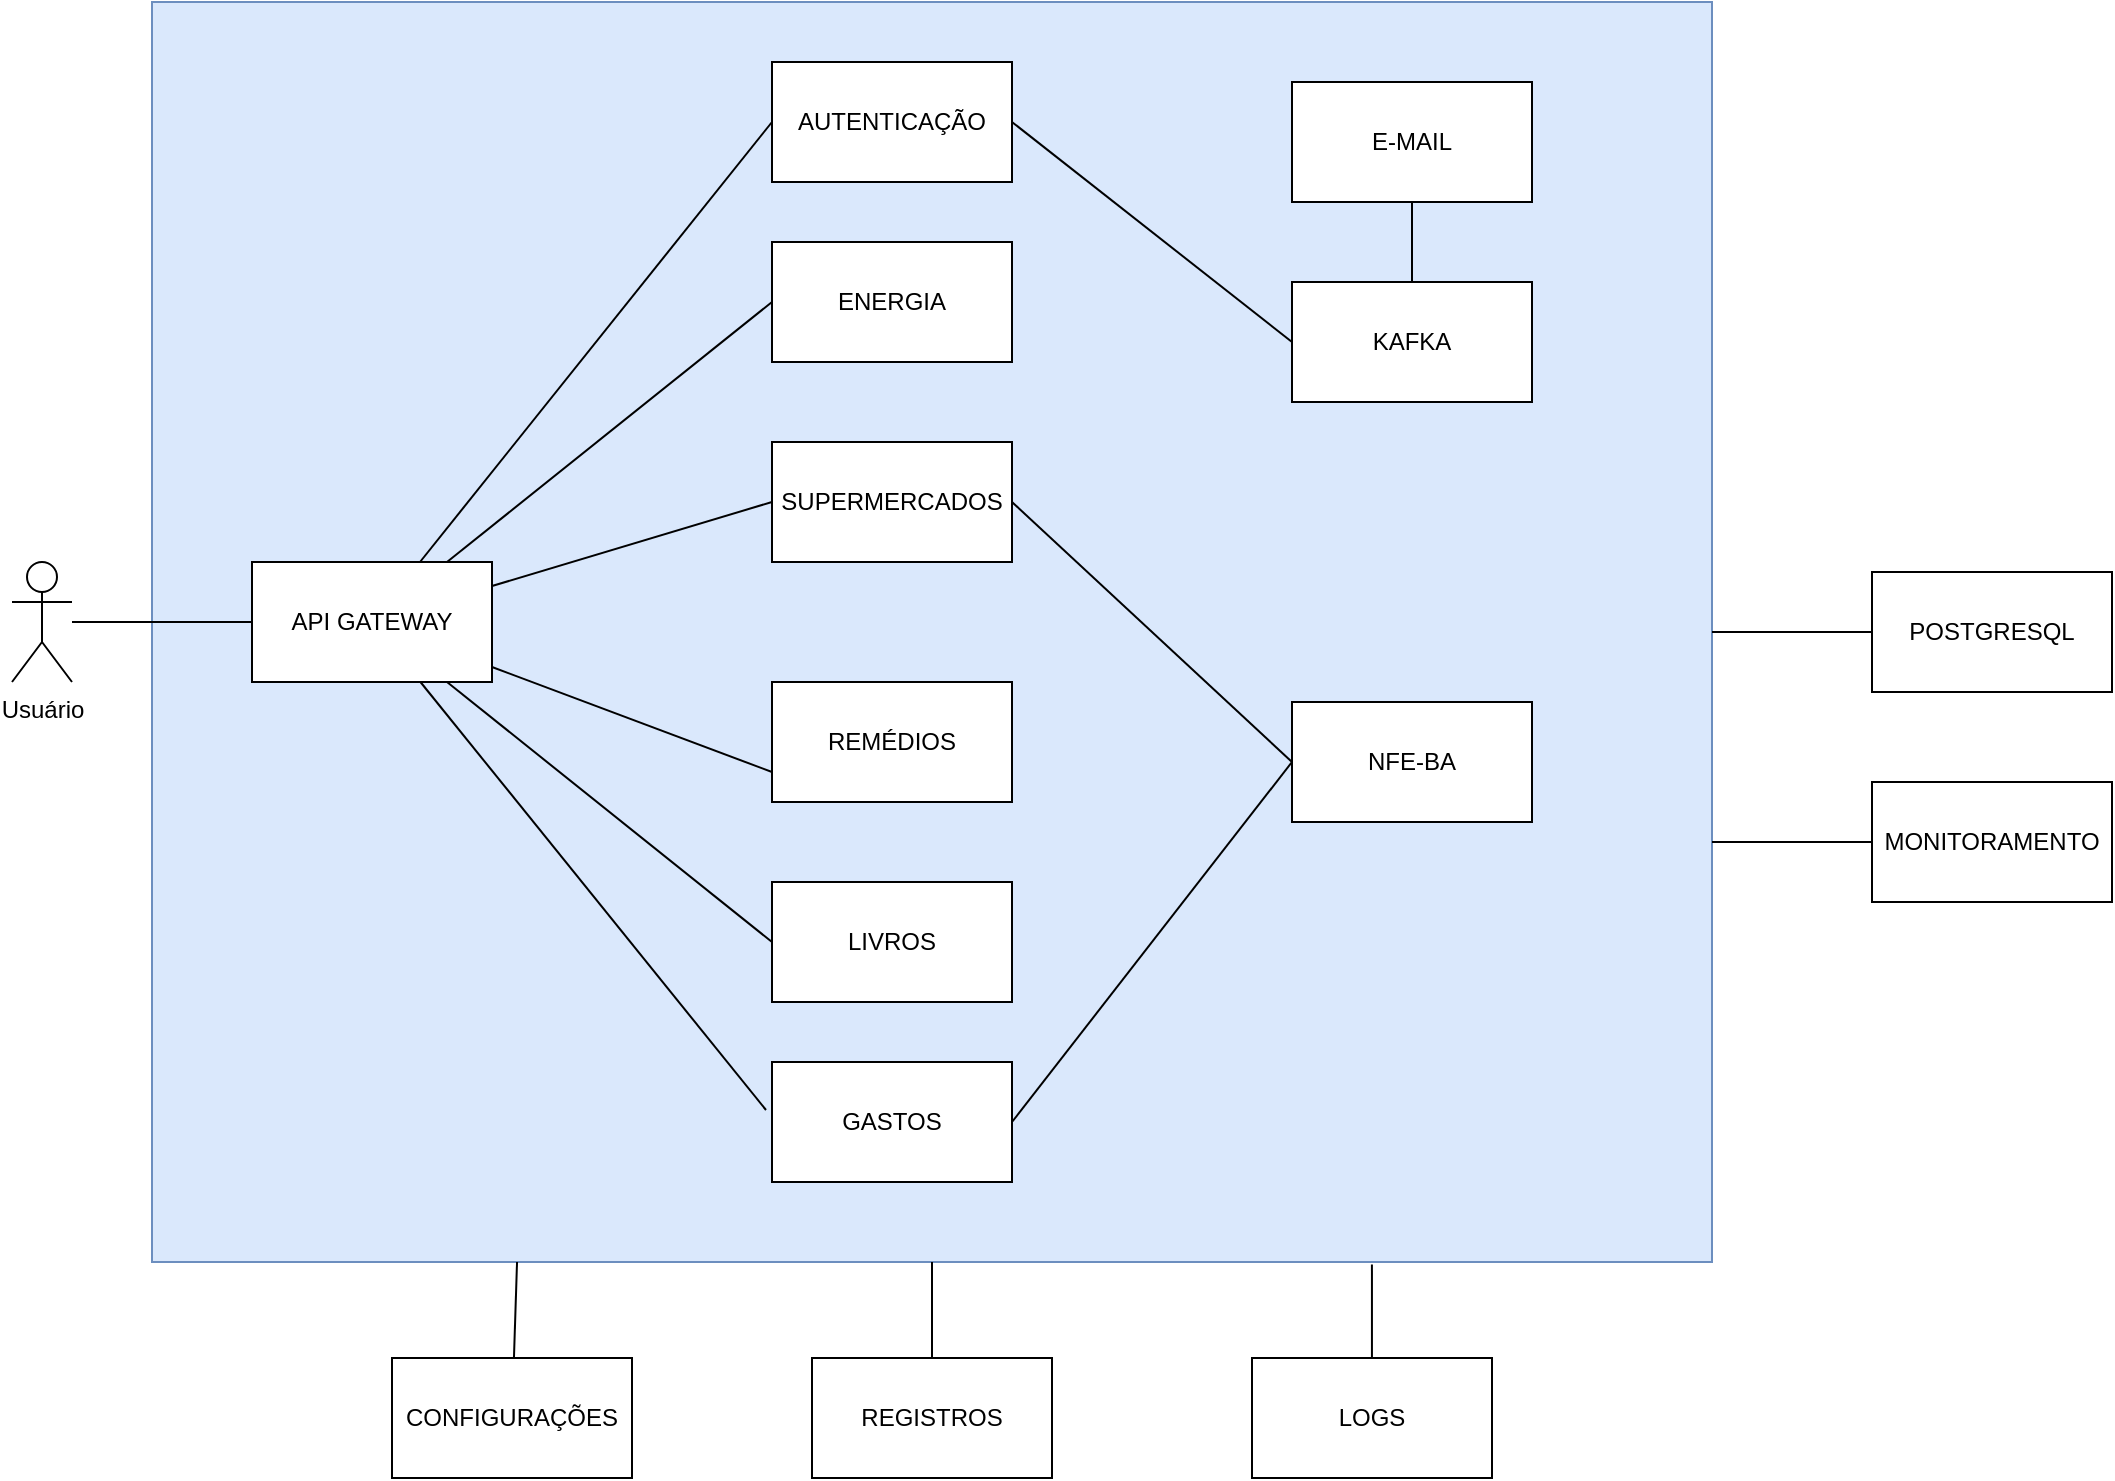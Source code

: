 <mxfile version="20.2.7" type="device"><diagram id="MxWBgo9OkskNwTC8IfR8" name="Page-1"><mxGraphModel dx="1426" dy="800" grid="1" gridSize="10" guides="1" tooltips="1" connect="1" arrows="1" fold="1" page="1" pageScale="1" pageWidth="1169" pageHeight="827" math="0" shadow="0"><root><mxCell id="0"/><mxCell id="1" parent="0"/><mxCell id="v7anAxAk3aXrUOUUDas8-21" value="" style="rounded=0;whiteSpace=wrap;html=1;fillColor=#dae8fc;strokeColor=#6c8ebf;" parent="1" vertex="1"><mxGeometry x="120" y="50" width="780" height="630" as="geometry"/></mxCell><mxCell id="mi-WX1YcxeQDYhKzjw-G-1" value="Usuário" style="shape=umlActor;verticalLabelPosition=bottom;verticalAlign=top;html=1;outlineConnect=0;" parent="1" vertex="1"><mxGeometry x="50" y="330" width="30" height="60" as="geometry"/></mxCell><mxCell id="v7anAxAk3aXrUOUUDas8-4" style="edgeStyle=none;rounded=0;orthogonalLoop=1;jettySize=auto;html=1;entryX=0;entryY=0.5;entryDx=0;entryDy=0;startArrow=none;startFill=0;endArrow=none;endFill=0;" parent="1" source="mi-WX1YcxeQDYhKzjw-G-2" target="mi-WX1YcxeQDYhKzjw-G-4" edge="1"><mxGeometry relative="1" as="geometry"/></mxCell><mxCell id="v7anAxAk3aXrUOUUDas8-7" style="edgeStyle=none;rounded=0;orthogonalLoop=1;jettySize=auto;html=1;entryX=0;entryY=0.5;entryDx=0;entryDy=0;startArrow=none;startFill=0;endArrow=none;endFill=0;" parent="1" source="mi-WX1YcxeQDYhKzjw-G-2" target="mi-WX1YcxeQDYhKzjw-G-6" edge="1"><mxGeometry relative="1" as="geometry"/></mxCell><mxCell id="v7anAxAk3aXrUOUUDas8-8" style="edgeStyle=none;rounded=0;orthogonalLoop=1;jettySize=auto;html=1;startArrow=none;startFill=0;entryX=0;entryY=0.75;entryDx=0;entryDy=0;endArrow=none;endFill=0;" parent="1" source="mi-WX1YcxeQDYhKzjw-G-2" target="mi-WX1YcxeQDYhKzjw-G-9" edge="1"><mxGeometry relative="1" as="geometry"/></mxCell><mxCell id="v7anAxAk3aXrUOUUDas8-10" style="edgeStyle=none;rounded=0;orthogonalLoop=1;jettySize=auto;html=1;entryX=-0.025;entryY=0.4;entryDx=0;entryDy=0;entryPerimeter=0;startArrow=none;startFill=0;endArrow=none;endFill=0;" parent="1" source="mi-WX1YcxeQDYhKzjw-G-2" target="mi-WX1YcxeQDYhKzjw-G-8" edge="1"><mxGeometry relative="1" as="geometry"/></mxCell><mxCell id="v7anAxAk3aXrUOUUDas8-32" style="edgeStyle=none;rounded=0;orthogonalLoop=1;jettySize=auto;html=1;entryX=0;entryY=0.5;entryDx=0;entryDy=0;startArrow=none;startFill=0;endArrow=none;endFill=0;" parent="1" source="mi-WX1YcxeQDYhKzjw-G-2" target="mi-WX1YcxeQDYhKzjw-G-10" edge="1"><mxGeometry relative="1" as="geometry"/></mxCell><mxCell id="v7anAxAk3aXrUOUUDas8-33" style="edgeStyle=none;rounded=0;orthogonalLoop=1;jettySize=auto;html=1;entryX=0;entryY=0.5;entryDx=0;entryDy=0;startArrow=none;startFill=0;endArrow=none;endFill=0;" parent="1" source="mi-WX1YcxeQDYhKzjw-G-2" target="mi-WX1YcxeQDYhKzjw-G-7" edge="1"><mxGeometry relative="1" as="geometry"/></mxCell><mxCell id="mi-WX1YcxeQDYhKzjw-G-2" value="API GATEWAY" style="rounded=0;whiteSpace=wrap;html=1;" parent="1" vertex="1"><mxGeometry x="170" y="330" width="120" height="60" as="geometry"/></mxCell><mxCell id="mi-WX1YcxeQDYhKzjw-G-3" value="" style="endArrow=none;startArrow=none;html=1;rounded=0;startFill=0;endFill=0;" parent="1" source="mi-WX1YcxeQDYhKzjw-G-1" target="mi-WX1YcxeQDYhKzjw-G-2" edge="1"><mxGeometry width="50" height="50" relative="1" as="geometry"><mxPoint x="140" y="360" as="sourcePoint"/><mxPoint x="170" y="370" as="targetPoint"/></mxGeometry></mxCell><mxCell id="mi-WX1YcxeQDYhKzjw-G-4" value="ENERGIA" style="rounded=0;whiteSpace=wrap;html=1;" parent="1" vertex="1"><mxGeometry x="430" y="170" width="120" height="60" as="geometry"/></mxCell><mxCell id="mi-WX1YcxeQDYhKzjw-G-5" value="NFE-BA" style="rounded=0;whiteSpace=wrap;html=1;" parent="1" vertex="1"><mxGeometry x="690" y="400" width="120" height="60" as="geometry"/></mxCell><mxCell id="v7anAxAk3aXrUOUUDas8-6" style="edgeStyle=none;rounded=0;orthogonalLoop=1;jettySize=auto;html=1;entryX=0;entryY=0.5;entryDx=0;entryDy=0;startArrow=none;startFill=0;exitX=1;exitY=0.5;exitDx=0;exitDy=0;endArrow=none;endFill=0;" parent="1" source="mi-WX1YcxeQDYhKzjw-G-6" target="mi-WX1YcxeQDYhKzjw-G-5" edge="1"><mxGeometry relative="1" as="geometry"/></mxCell><mxCell id="mi-WX1YcxeQDYhKzjw-G-6" value="SUPERMERCADOS" style="rounded=0;whiteSpace=wrap;html=1;" parent="1" vertex="1"><mxGeometry x="430" y="270" width="120" height="60" as="geometry"/></mxCell><mxCell id="mi-WX1YcxeQDYhKzjw-G-7" value="LIVROS" style="rounded=0;whiteSpace=wrap;html=1;" parent="1" vertex="1"><mxGeometry x="430" y="490" width="120" height="60" as="geometry"/></mxCell><mxCell id="ZQnit78vNTfNgl1VzXM3-1" style="rounded=0;orthogonalLoop=1;jettySize=auto;html=1;entryX=0;entryY=0.5;entryDx=0;entryDy=0;exitX=1;exitY=0.5;exitDx=0;exitDy=0;endArrow=none;endFill=0;" parent="1" source="mi-WX1YcxeQDYhKzjw-G-8" target="mi-WX1YcxeQDYhKzjw-G-5" edge="1"><mxGeometry relative="1" as="geometry"/></mxCell><mxCell id="mi-WX1YcxeQDYhKzjw-G-8" value="GASTOS" style="rounded=0;whiteSpace=wrap;html=1;" parent="1" vertex="1"><mxGeometry x="430" y="580" width="120" height="60" as="geometry"/></mxCell><mxCell id="mi-WX1YcxeQDYhKzjw-G-9" value="REMÉDIOS" style="rounded=0;whiteSpace=wrap;html=1;" parent="1" vertex="1"><mxGeometry x="430" y="390" width="120" height="60" as="geometry"/></mxCell><mxCell id="XzQyWRCoWqO4IYeFzUvo-17" style="rounded=0;orthogonalLoop=1;jettySize=auto;html=1;entryX=0;entryY=0.5;entryDx=0;entryDy=0;endArrow=none;endFill=0;exitX=1;exitY=0.5;exitDx=0;exitDy=0;" edge="1" parent="1" source="mi-WX1YcxeQDYhKzjw-G-10" target="XzQyWRCoWqO4IYeFzUvo-12"><mxGeometry relative="1" as="geometry"/></mxCell><mxCell id="mi-WX1YcxeQDYhKzjw-G-10" value="AUTENTICAÇÃO" style="rounded=0;whiteSpace=wrap;html=1;" parent="1" vertex="1"><mxGeometry x="430" y="80" width="120" height="60" as="geometry"/></mxCell><mxCell id="v7anAxAk3aXrUOUUDas8-23" style="edgeStyle=none;rounded=0;orthogonalLoop=1;jettySize=auto;html=1;entryX=0.234;entryY=1;entryDx=0;entryDy=0;entryPerimeter=0;startArrow=none;startFill=0;endArrow=none;endFill=0;" parent="1" source="mi-WX1YcxeQDYhKzjw-G-11" target="v7anAxAk3aXrUOUUDas8-21" edge="1"><mxGeometry relative="1" as="geometry"/></mxCell><mxCell id="mi-WX1YcxeQDYhKzjw-G-11" value="CONFIGURAÇÕES" style="rounded=0;whiteSpace=wrap;html=1;" parent="1" vertex="1"><mxGeometry x="240" y="728" width="120" height="60" as="geometry"/></mxCell><mxCell id="v7anAxAk3aXrUOUUDas8-28" style="edgeStyle=none;rounded=0;orthogonalLoop=1;jettySize=auto;html=1;startArrow=none;startFill=0;endArrow=none;endFill=0;" parent="1" source="mi-WX1YcxeQDYhKzjw-G-12" target="v7anAxAk3aXrUOUUDas8-21" edge="1"><mxGeometry relative="1" as="geometry"/></mxCell><mxCell id="mi-WX1YcxeQDYhKzjw-G-12" value="REGISTROS" style="rounded=0;whiteSpace=wrap;html=1;" parent="1" vertex="1"><mxGeometry x="450" y="728" width="120" height="60" as="geometry"/></mxCell><mxCell id="v7anAxAk3aXrUOUUDas8-30" style="edgeStyle=none;rounded=0;orthogonalLoop=1;jettySize=auto;html=1;startArrow=none;startFill=0;endArrow=none;endFill=0;entryX=0.782;entryY=1.002;entryDx=0;entryDy=0;entryPerimeter=0;" parent="1" source="mi-WX1YcxeQDYhKzjw-G-13" target="v7anAxAk3aXrUOUUDas8-21" edge="1"><mxGeometry relative="1" as="geometry"/></mxCell><mxCell id="mi-WX1YcxeQDYhKzjw-G-13" value="LOGS" style="rounded=0;whiteSpace=wrap;html=1;" parent="1" vertex="1"><mxGeometry x="670" y="728" width="120" height="60" as="geometry"/></mxCell><mxCell id="XzQyWRCoWqO4IYeFzUvo-1" value="POSTGRESQL" style="rounded=0;whiteSpace=wrap;html=1;" vertex="1" parent="1"><mxGeometry x="980" y="335" width="120" height="60" as="geometry"/></mxCell><mxCell id="XzQyWRCoWqO4IYeFzUvo-3" value="MONITORAMENTO" style="rounded=0;whiteSpace=wrap;html=1;" vertex="1" parent="1"><mxGeometry x="980" y="440" width="120" height="60" as="geometry"/></mxCell><mxCell id="XzQyWRCoWqO4IYeFzUvo-6" value="" style="endArrow=none;html=1;rounded=0;exitX=1;exitY=0.5;exitDx=0;exitDy=0;" edge="1" parent="1" source="v7anAxAk3aXrUOUUDas8-21" target="XzQyWRCoWqO4IYeFzUvo-1"><mxGeometry width="50" height="50" relative="1" as="geometry"><mxPoint x="920" y="410" as="sourcePoint"/><mxPoint x="970" y="360" as="targetPoint"/></mxGeometry></mxCell><mxCell id="XzQyWRCoWqO4IYeFzUvo-11" value="" style="endArrow=none;html=1;rounded=0;" edge="1" parent="1" target="XzQyWRCoWqO4IYeFzUvo-3"><mxGeometry width="50" height="50" relative="1" as="geometry"><mxPoint x="900" y="470" as="sourcePoint"/><mxPoint x="970" y="510" as="targetPoint"/></mxGeometry></mxCell><mxCell id="XzQyWRCoWqO4IYeFzUvo-18" style="edgeStyle=none;rounded=0;orthogonalLoop=1;jettySize=auto;html=1;endArrow=none;endFill=0;" edge="1" parent="1" source="XzQyWRCoWqO4IYeFzUvo-12" target="XzQyWRCoWqO4IYeFzUvo-15"><mxGeometry relative="1" as="geometry"/></mxCell><mxCell id="XzQyWRCoWqO4IYeFzUvo-12" value="KAFKA" style="rounded=0;whiteSpace=wrap;html=1;" vertex="1" parent="1"><mxGeometry x="690" y="190" width="120" height="60" as="geometry"/></mxCell><mxCell id="XzQyWRCoWqO4IYeFzUvo-15" value="E-MAIL" style="rounded=0;whiteSpace=wrap;html=1;" vertex="1" parent="1"><mxGeometry x="690" y="90" width="120" height="60" as="geometry"/></mxCell></root></mxGraphModel></diagram></mxfile>
